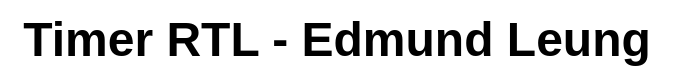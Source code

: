 <mxfile version="20.5.3" type="github">
  <diagram id="DoXXhwDdPZzILl0RqrKV" name="Page-1">
    <mxGraphModel dx="1422" dy="819" grid="1" gridSize="10" guides="1" tooltips="1" connect="1" arrows="1" fold="1" page="1" pageScale="1" pageWidth="850" pageHeight="1100" math="0" shadow="0">
      <root>
        <mxCell id="0" />
        <mxCell id="1" parent="0" />
        <mxCell id="z7P5VKA3RB3ijGh97ngR-2" value="Timer RTL - Edmund Leung" style="text;strokeColor=none;fillColor=none;html=1;fontSize=24;fontStyle=1;verticalAlign=middle;align=center;" vertex="1" parent="1">
          <mxGeometry x="267" y="20" width="336" height="40" as="geometry" />
        </mxCell>
      </root>
    </mxGraphModel>
  </diagram>
</mxfile>
